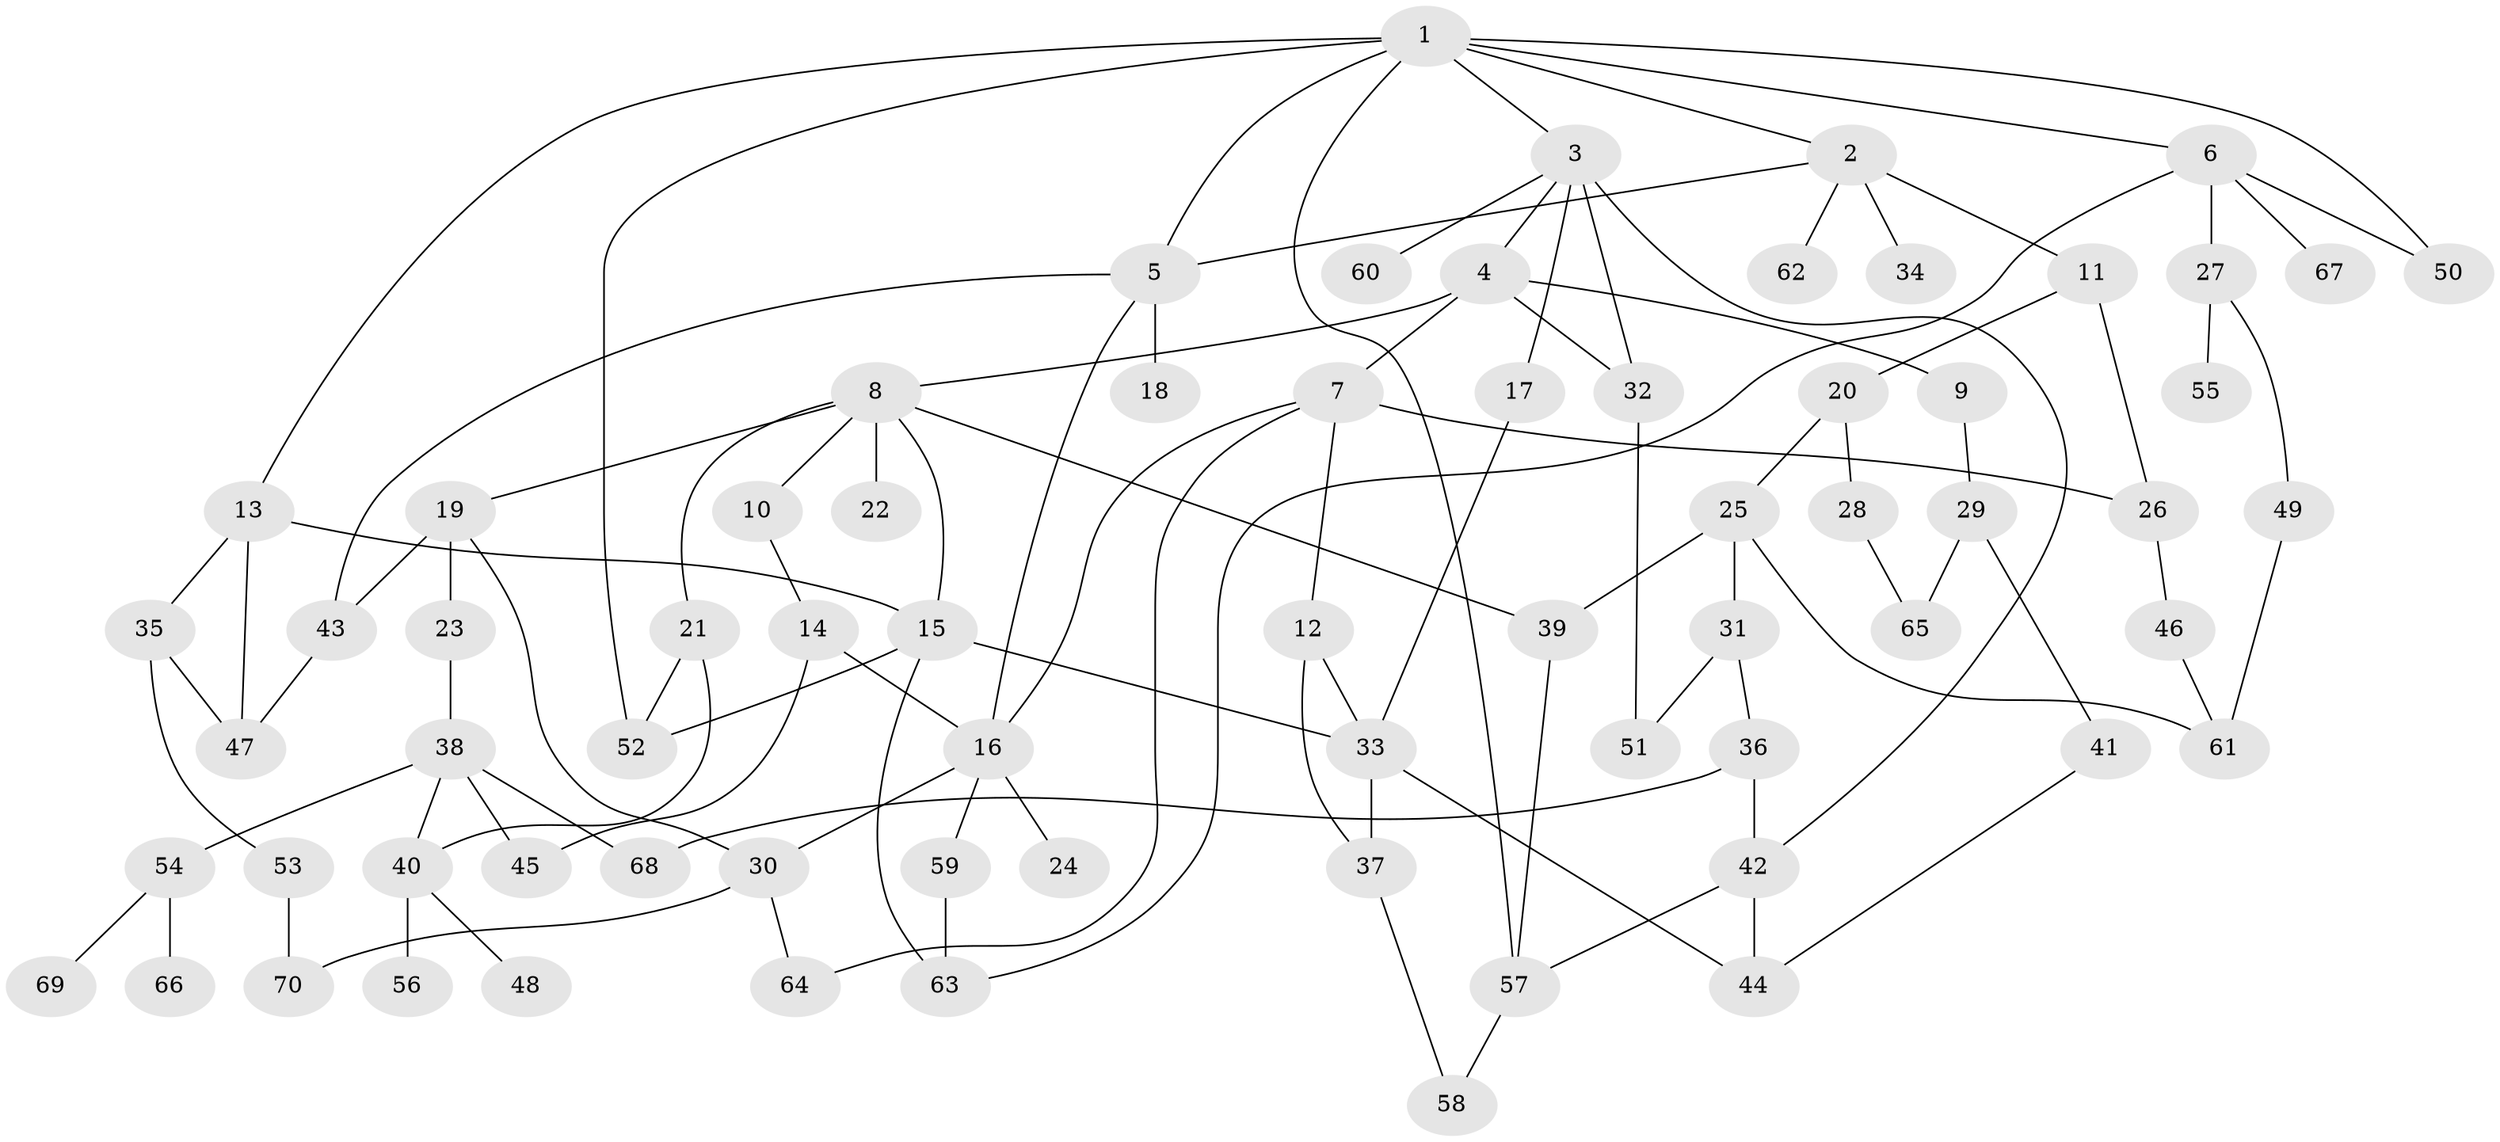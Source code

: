 // original degree distribution, {8: 0.014388489208633094, 4: 0.07913669064748201, 5: 0.07913669064748201, 6: 0.02158273381294964, 3: 0.19424460431654678, 2: 0.3381294964028777, 1: 0.2733812949640288}
// Generated by graph-tools (version 1.1) at 2025/34/03/09/25 02:34:29]
// undirected, 70 vertices, 103 edges
graph export_dot {
graph [start="1"]
  node [color=gray90,style=filled];
  1;
  2;
  3;
  4;
  5;
  6;
  7;
  8;
  9;
  10;
  11;
  12;
  13;
  14;
  15;
  16;
  17;
  18;
  19;
  20;
  21;
  22;
  23;
  24;
  25;
  26;
  27;
  28;
  29;
  30;
  31;
  32;
  33;
  34;
  35;
  36;
  37;
  38;
  39;
  40;
  41;
  42;
  43;
  44;
  45;
  46;
  47;
  48;
  49;
  50;
  51;
  52;
  53;
  54;
  55;
  56;
  57;
  58;
  59;
  60;
  61;
  62;
  63;
  64;
  65;
  66;
  67;
  68;
  69;
  70;
  1 -- 2 [weight=1.0];
  1 -- 3 [weight=1.0];
  1 -- 5 [weight=1.0];
  1 -- 6 [weight=1.0];
  1 -- 13 [weight=1.0];
  1 -- 50 [weight=1.0];
  1 -- 52 [weight=1.0];
  1 -- 57 [weight=1.0];
  2 -- 5 [weight=1.0];
  2 -- 11 [weight=1.0];
  2 -- 34 [weight=2.0];
  2 -- 62 [weight=1.0];
  3 -- 4 [weight=1.0];
  3 -- 17 [weight=1.0];
  3 -- 32 [weight=2.0];
  3 -- 42 [weight=1.0];
  3 -- 60 [weight=1.0];
  4 -- 7 [weight=1.0];
  4 -- 8 [weight=1.0];
  4 -- 9 [weight=1.0];
  4 -- 32 [weight=1.0];
  5 -- 16 [weight=1.0];
  5 -- 18 [weight=1.0];
  5 -- 43 [weight=1.0];
  6 -- 27 [weight=1.0];
  6 -- 50 [weight=1.0];
  6 -- 63 [weight=1.0];
  6 -- 67 [weight=1.0];
  7 -- 12 [weight=1.0];
  7 -- 16 [weight=1.0];
  7 -- 26 [weight=1.0];
  7 -- 64 [weight=1.0];
  8 -- 10 [weight=1.0];
  8 -- 15 [weight=1.0];
  8 -- 19 [weight=1.0];
  8 -- 21 [weight=1.0];
  8 -- 22 [weight=1.0];
  8 -- 39 [weight=1.0];
  9 -- 29 [weight=1.0];
  10 -- 14 [weight=1.0];
  11 -- 20 [weight=1.0];
  11 -- 26 [weight=1.0];
  12 -- 33 [weight=1.0];
  12 -- 37 [weight=1.0];
  13 -- 15 [weight=1.0];
  13 -- 35 [weight=1.0];
  13 -- 47 [weight=1.0];
  14 -- 16 [weight=1.0];
  14 -- 45 [weight=1.0];
  15 -- 33 [weight=1.0];
  15 -- 52 [weight=1.0];
  15 -- 63 [weight=1.0];
  16 -- 24 [weight=1.0];
  16 -- 30 [weight=1.0];
  16 -- 59 [weight=1.0];
  17 -- 33 [weight=1.0];
  19 -- 23 [weight=2.0];
  19 -- 30 [weight=1.0];
  19 -- 43 [weight=1.0];
  20 -- 25 [weight=1.0];
  20 -- 28 [weight=1.0];
  21 -- 40 [weight=1.0];
  21 -- 52 [weight=1.0];
  23 -- 38 [weight=1.0];
  25 -- 31 [weight=1.0];
  25 -- 39 [weight=1.0];
  25 -- 61 [weight=1.0];
  26 -- 46 [weight=1.0];
  27 -- 49 [weight=1.0];
  27 -- 55 [weight=1.0];
  28 -- 65 [weight=1.0];
  29 -- 41 [weight=1.0];
  29 -- 65 [weight=1.0];
  30 -- 64 [weight=1.0];
  30 -- 70 [weight=1.0];
  31 -- 36 [weight=1.0];
  31 -- 51 [weight=1.0];
  32 -- 51 [weight=1.0];
  33 -- 37 [weight=1.0];
  33 -- 44 [weight=1.0];
  35 -- 47 [weight=1.0];
  35 -- 53 [weight=1.0];
  36 -- 42 [weight=1.0];
  36 -- 68 [weight=1.0];
  37 -- 58 [weight=1.0];
  38 -- 40 [weight=1.0];
  38 -- 45 [weight=1.0];
  38 -- 54 [weight=1.0];
  38 -- 68 [weight=1.0];
  39 -- 57 [weight=1.0];
  40 -- 48 [weight=1.0];
  40 -- 56 [weight=1.0];
  41 -- 44 [weight=1.0];
  42 -- 44 [weight=1.0];
  42 -- 57 [weight=1.0];
  43 -- 47 [weight=1.0];
  46 -- 61 [weight=1.0];
  49 -- 61 [weight=1.0];
  53 -- 70 [weight=1.0];
  54 -- 66 [weight=1.0];
  54 -- 69 [weight=1.0];
  57 -- 58 [weight=1.0];
  59 -- 63 [weight=1.0];
}
